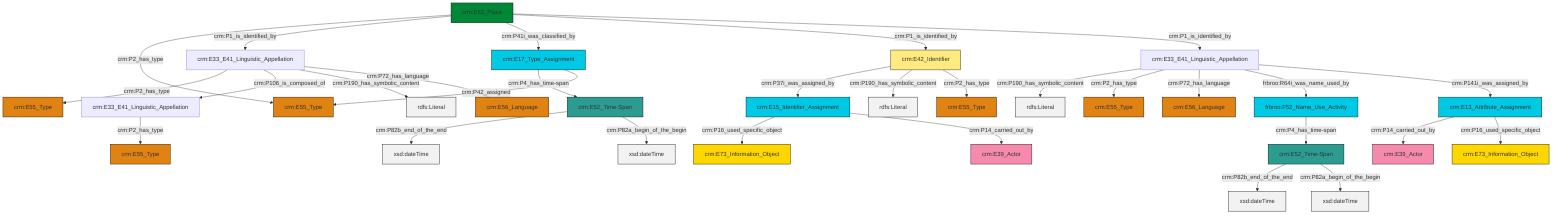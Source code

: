 graph TD
classDef Literal fill:#f2f2f2,stroke:#000000;
classDef CRM_Entity fill:#FFFFFF,stroke:#000000;
classDef Temporal_Entity fill:#00C9E6, stroke:#000000;
classDef Type fill:#E18312, stroke:#000000;
classDef Time-Span fill:#2C9C91, stroke:#000000;
classDef Appellation fill:#FFEB7F, stroke:#000000;
classDef Place fill:#008836, stroke:#000000;
classDef Persistent_Item fill:#B266B2, stroke:#000000;
classDef Conceptual_Object fill:#FFD700, stroke:#000000;
classDef Physical_Thing fill:#D2B48C, stroke:#000000;
classDef Actor fill:#f58aad, stroke:#000000;
classDef PC_Classes fill:#4ce600, stroke:#000000;
classDef Multi fill:#cccccc,stroke:#000000;

0["crm:E53_Place"]:::Place -->|crm:P2_has_type| 1["crm:E55_Type"]:::Type
2["crm:E33_E41_Linguistic_Appellation"]:::Default -->|crm:P190_has_symbolic_content| 3[rdfs:Literal]:::Literal
2["crm:E33_E41_Linguistic_Appellation"]:::Default -->|crm:P2_has_type| 4["crm:E55_Type"]:::Type
2["crm:E33_E41_Linguistic_Appellation"]:::Default -->|crm:P72_has_language| 5["crm:E56_Language"]:::Type
2["crm:E33_E41_Linguistic_Appellation"]:::Default -->|frbroo:R64i_was_name_used_by| 6["frbroo:F52_Name_Use_Activity"]:::Temporal_Entity
10["crm:E42_Identifier"]:::Appellation -->|crm:P37i_was_assigned_by| 11["crm:E15_Identifier_Assignment"]:::Temporal_Entity
2["crm:E33_E41_Linguistic_Appellation"]:::Default -->|crm:P141i_was_assigned_by| 12["crm:E13_Attribute_Assignment"]:::Temporal_Entity
18["crm:E33_E41_Linguistic_Appellation"]:::Default -->|crm:P2_has_type| 16["crm:E55_Type"]:::Type
18["crm:E33_E41_Linguistic_Appellation"]:::Default -->|crm:P106_is_composed_of| 19["crm:E33_E41_Linguistic_Appellation"]:::Default
20["crm:E17_Type_Assignment"]:::Temporal_Entity -->|crm:P4_has_time-span| 21["crm:E52_Time-Span"]:::Time-Span
0["crm:E53_Place"]:::Place -->|crm:P1_is_identified_by| 18["crm:E33_E41_Linguistic_Appellation"]:::Default
10["crm:E42_Identifier"]:::Appellation -->|crm:P190_has_symbolic_content| 25[rdfs:Literal]:::Literal
21["crm:E52_Time-Span"]:::Time-Span -->|crm:P82b_end_of_the_end| 26[xsd:dateTime]:::Literal
18["crm:E33_E41_Linguistic_Appellation"]:::Default -->|crm:P190_has_symbolic_content| 29[rdfs:Literal]:::Literal
0["crm:E53_Place"]:::Place -->|crm:P41i_was_classified_by| 20["crm:E17_Type_Assignment"]:::Temporal_Entity
18["crm:E33_E41_Linguistic_Appellation"]:::Default -->|crm:P72_has_language| 7["crm:E56_Language"]:::Type
12["crm:E13_Attribute_Assignment"]:::Temporal_Entity -->|crm:P14_carried_out_by| 38["crm:E39_Actor"]:::Actor
11["crm:E15_Identifier_Assignment"]:::Temporal_Entity -->|crm:P16_used_specific_object| 32["crm:E73_Information_Object"]:::Conceptual_Object
41["crm:E52_Time-Span"]:::Time-Span -->|crm:P82b_end_of_the_end| 42[xsd:dateTime]:::Literal
19["crm:E33_E41_Linguistic_Appellation"]:::Default -->|crm:P2_has_type| 43["crm:E55_Type"]:::Type
21["crm:E52_Time-Span"]:::Time-Span -->|crm:P82a_begin_of_the_begin| 44[xsd:dateTime]:::Literal
12["crm:E13_Attribute_Assignment"]:::Temporal_Entity -->|crm:P16_used_specific_object| 36["crm:E73_Information_Object"]:::Conceptual_Object
20["crm:E17_Type_Assignment"]:::Temporal_Entity -->|crm:P42_assigned| 1["crm:E55_Type"]:::Type
0["crm:E53_Place"]:::Place -->|crm:P1_is_identified_by| 10["crm:E42_Identifier"]:::Appellation
0["crm:E53_Place"]:::Place -->|crm:P1_is_identified_by| 2["crm:E33_E41_Linguistic_Appellation"]:::Default
6["frbroo:F52_Name_Use_Activity"]:::Temporal_Entity -->|crm:P4_has_time-span| 41["crm:E52_Time-Span"]:::Time-Span
41["crm:E52_Time-Span"]:::Time-Span -->|crm:P82a_begin_of_the_begin| 48[xsd:dateTime]:::Literal
10["crm:E42_Identifier"]:::Appellation -->|crm:P2_has_type| 39["crm:E55_Type"]:::Type
11["crm:E15_Identifier_Assignment"]:::Temporal_Entity -->|crm:P14_carried_out_by| 14["crm:E39_Actor"]:::Actor
